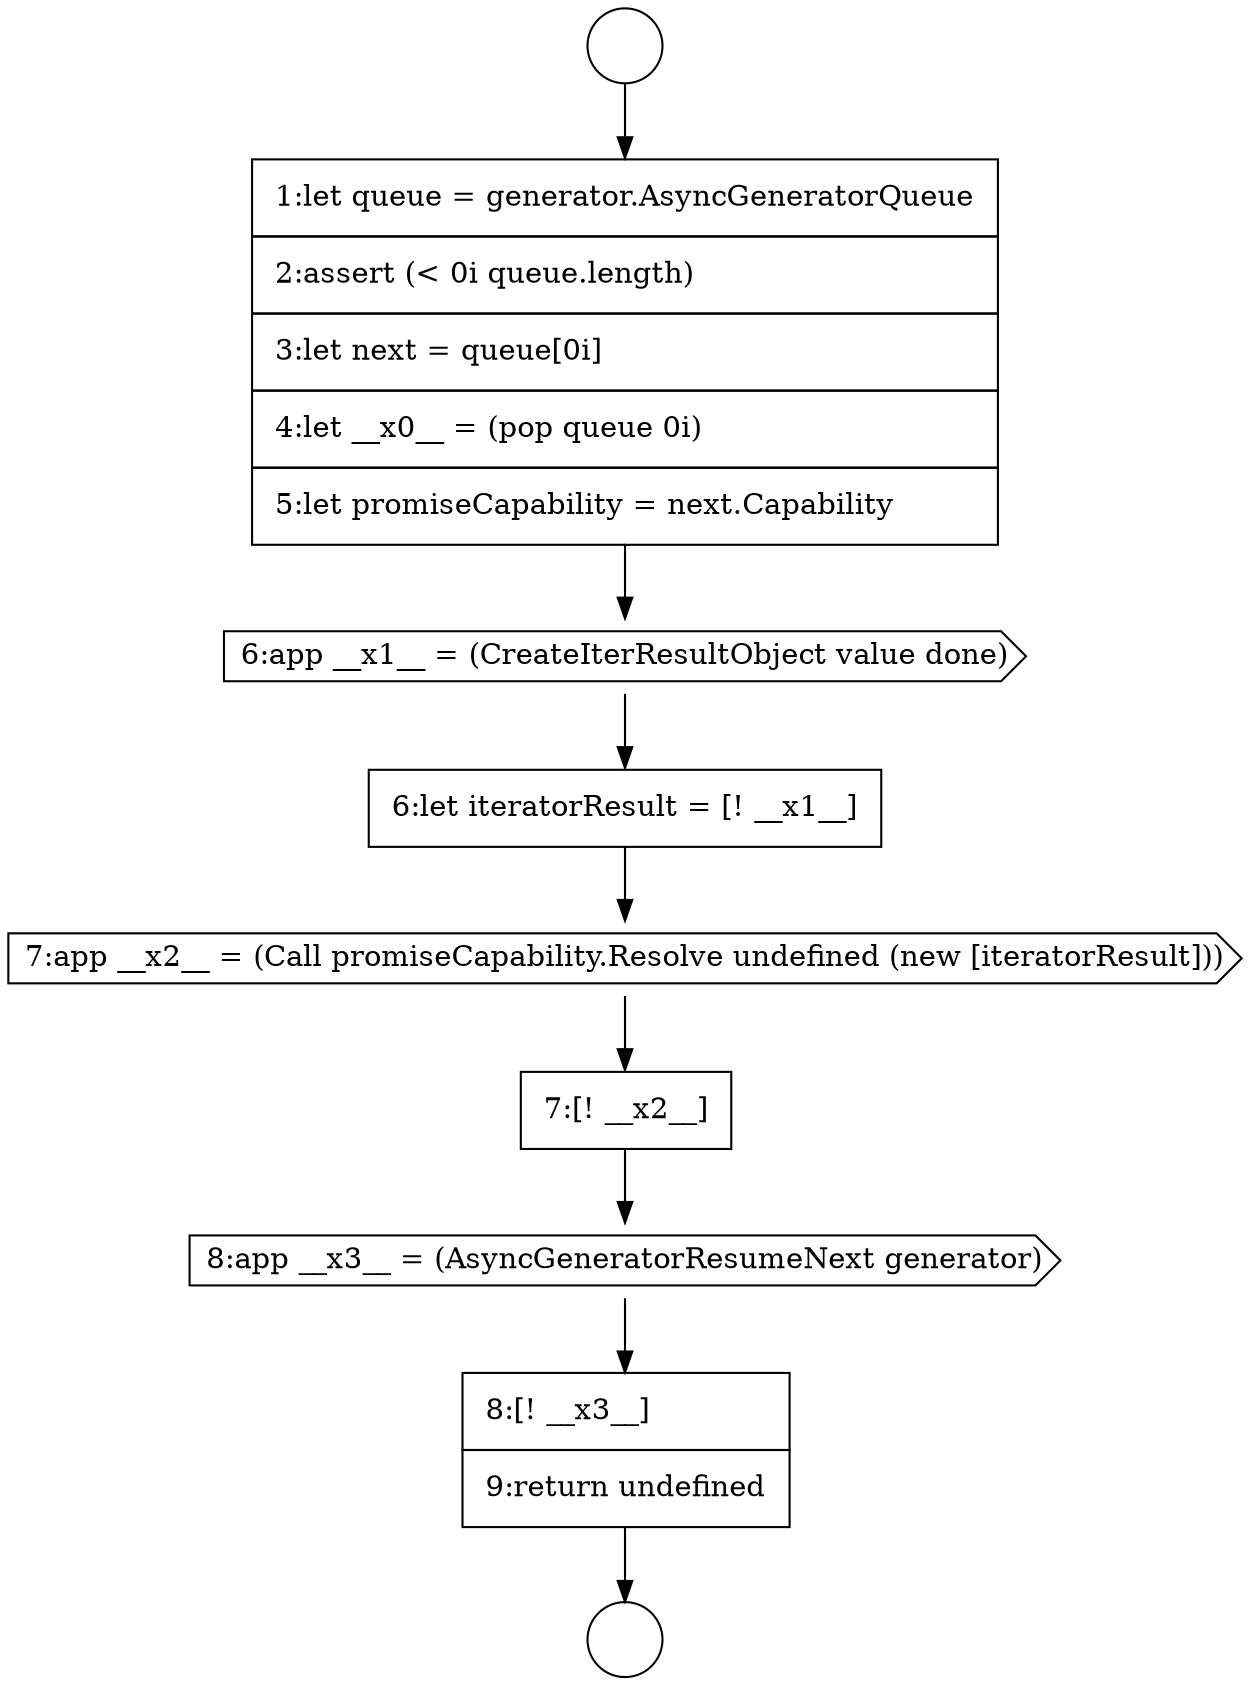 digraph {
  node19291 [shape=cds, label=<<font color="black">7:app __x2__ = (Call promiseCapability.Resolve undefined (new [iteratorResult]))</font>> color="black" fillcolor="white" style=filled]
  node19294 [shape=none, margin=0, label=<<font color="black">
    <table border="0" cellborder="1" cellspacing="0" cellpadding="10">
      <tr><td align="left">8:[! __x3__]</td></tr>
      <tr><td align="left">9:return undefined</td></tr>
    </table>
  </font>> color="black" fillcolor="white" style=filled]
  node19286 [shape=circle label=" " color="black" fillcolor="white" style=filled]
  node19290 [shape=none, margin=0, label=<<font color="black">
    <table border="0" cellborder="1" cellspacing="0" cellpadding="10">
      <tr><td align="left">6:let iteratorResult = [! __x1__]</td></tr>
    </table>
  </font>> color="black" fillcolor="white" style=filled]
  node19287 [shape=circle label=" " color="black" fillcolor="white" style=filled]
  node19289 [shape=cds, label=<<font color="black">6:app __x1__ = (CreateIterResultObject value done)</font>> color="black" fillcolor="white" style=filled]
  node19288 [shape=none, margin=0, label=<<font color="black">
    <table border="0" cellborder="1" cellspacing="0" cellpadding="10">
      <tr><td align="left">1:let queue = generator.AsyncGeneratorQueue</td></tr>
      <tr><td align="left">2:assert (&lt; 0i queue.length)</td></tr>
      <tr><td align="left">3:let next = queue[0i]</td></tr>
      <tr><td align="left">4:let __x0__ = (pop queue 0i)</td></tr>
      <tr><td align="left">5:let promiseCapability = next.Capability</td></tr>
    </table>
  </font>> color="black" fillcolor="white" style=filled]
  node19293 [shape=cds, label=<<font color="black">8:app __x3__ = (AsyncGeneratorResumeNext generator)</font>> color="black" fillcolor="white" style=filled]
  node19292 [shape=none, margin=0, label=<<font color="black">
    <table border="0" cellborder="1" cellspacing="0" cellpadding="10">
      <tr><td align="left">7:[! __x2__]</td></tr>
    </table>
  </font>> color="black" fillcolor="white" style=filled]
  node19286 -> node19288 [ color="black"]
  node19291 -> node19292 [ color="black"]
  node19293 -> node19294 [ color="black"]
  node19288 -> node19289 [ color="black"]
  node19292 -> node19293 [ color="black"]
  node19290 -> node19291 [ color="black"]
  node19294 -> node19287 [ color="black"]
  node19289 -> node19290 [ color="black"]
}
